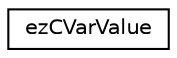 digraph "Graphical Class Hierarchy"
{
 // LATEX_PDF_SIZE
  edge [fontname="Helvetica",fontsize="10",labelfontname="Helvetica",labelfontsize="10"];
  node [fontname="Helvetica",fontsize="10",shape=record];
  rankdir="LR";
  Node0 [label="ezCVarValue",height=0.2,width=0.4,color="black", fillcolor="white", style="filled",URL="$db/d85/structez_c_var_value.htm",tooltip="Each CVar stores several values internally. The 'Current' value is the most important one."];
}
